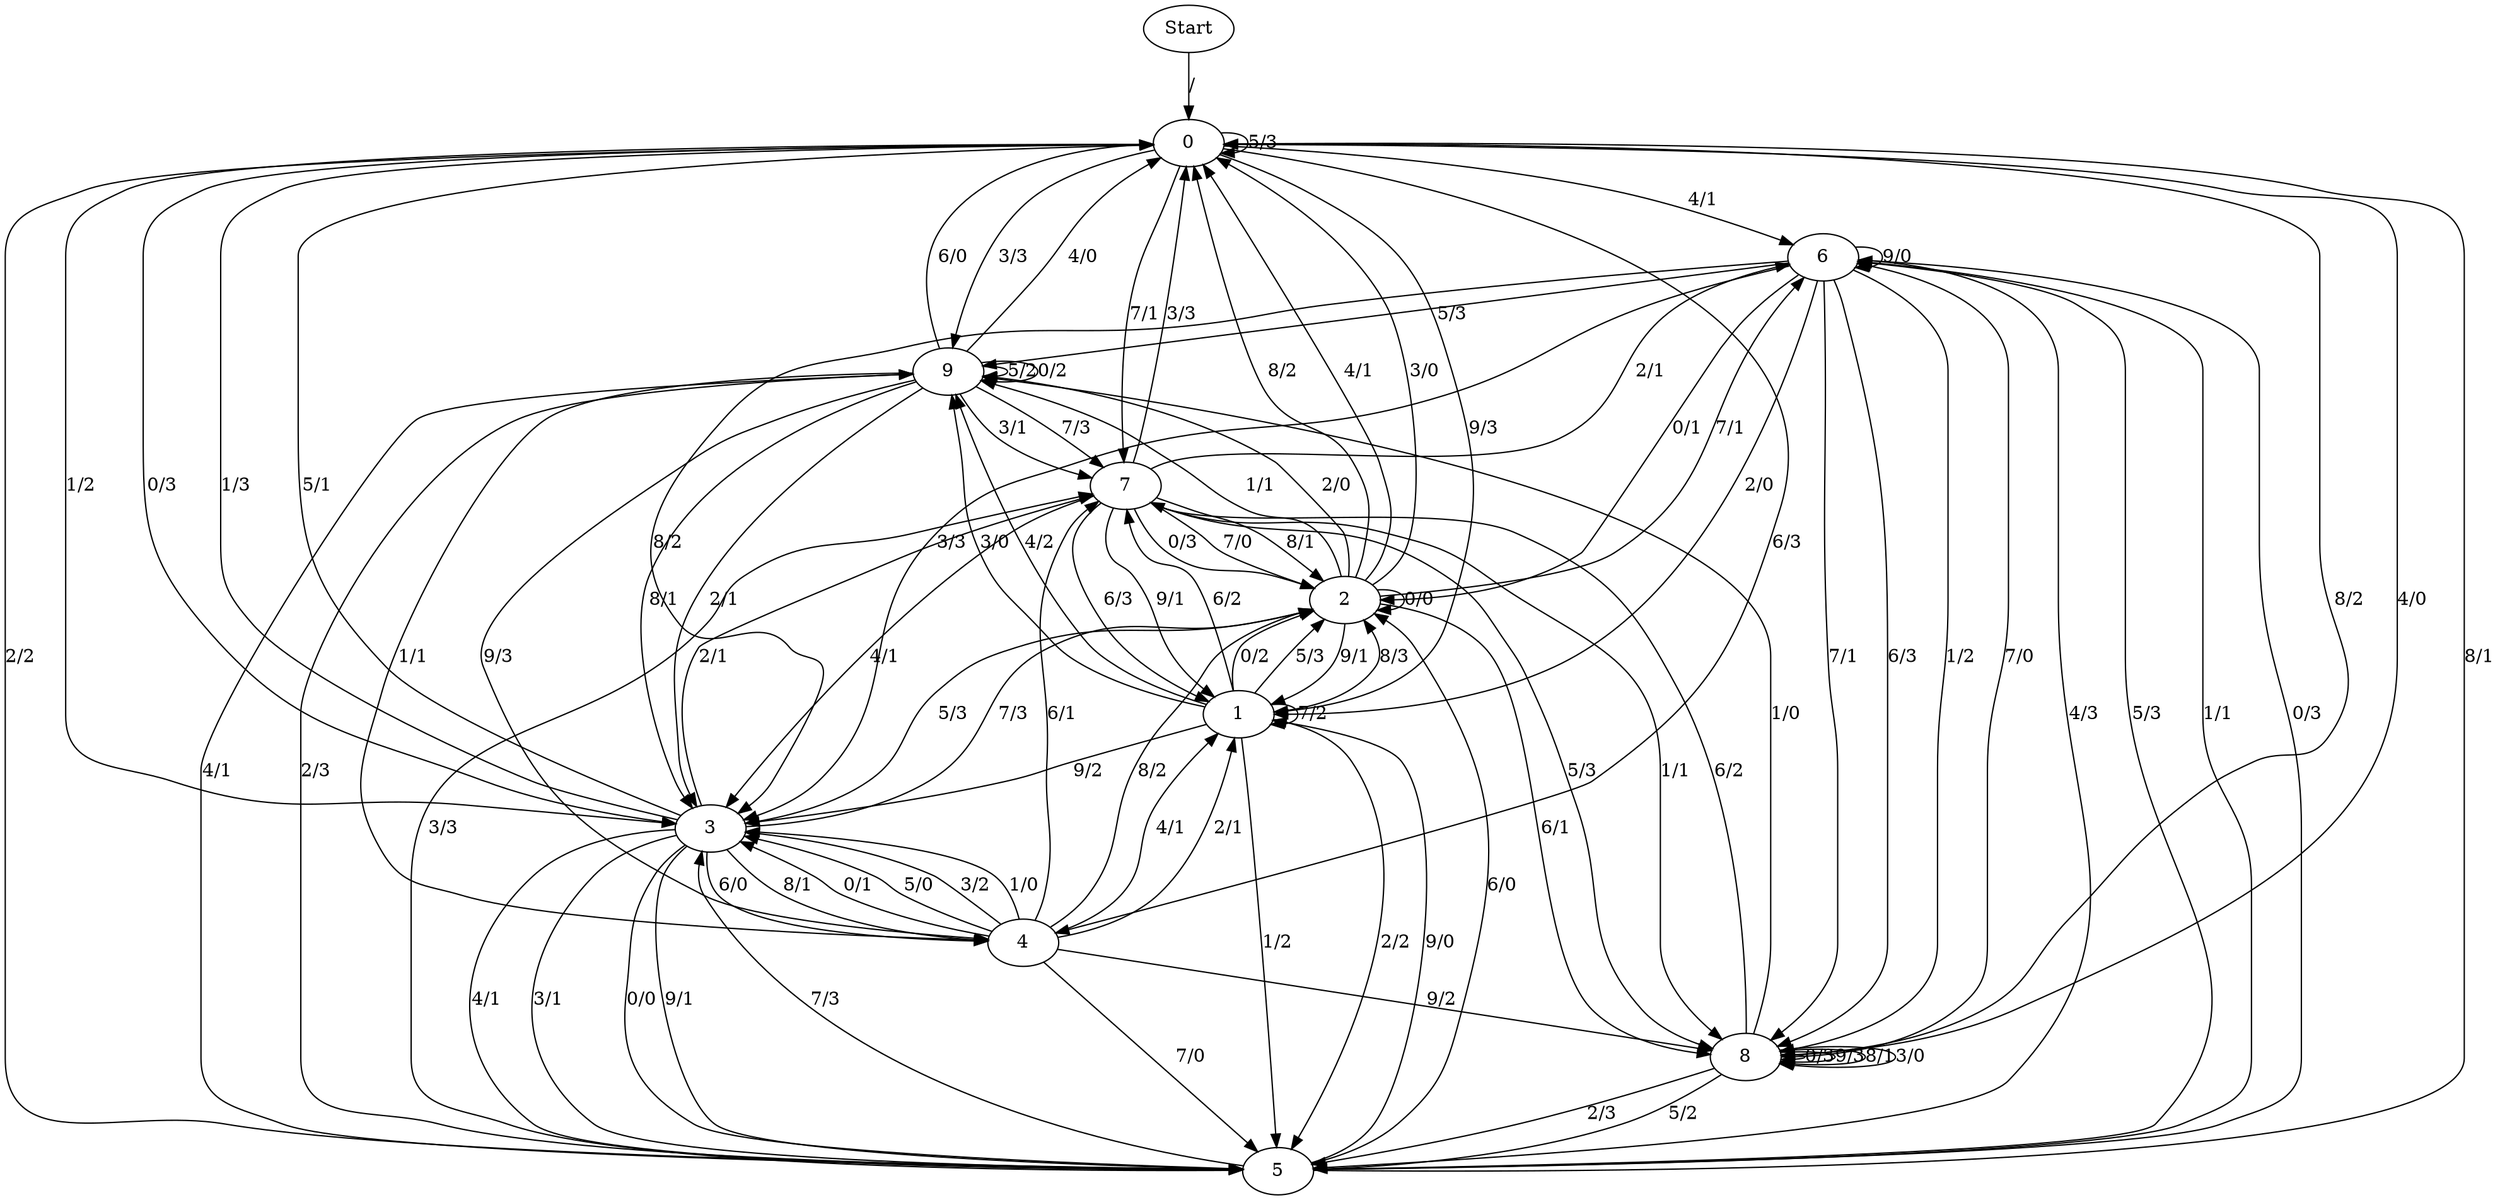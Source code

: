 digraph {
	Start -> 0 [label="/"]
	0 -> 6 [label="4/1"]
	0 -> 9 [label="3/3"]
	0 -> 4 [label="6/3"]
	0 -> 5 [label="2/2"]
	0 -> 3 [label="1/2"]
	0 -> 7 [label="7/1"]
	0 -> 8 [label="8/2"]
	0 -> 1 [label="9/3"]
	0 -> 3 [label="0/3"]
	0 -> 0 [label="5/3"]
	8 -> 8 [label="0/3"]
	8 -> 8 [label="9/3"]
	8 -> 0 [label="4/0"]
	8 -> 8 [label="8/1"]
	8 -> 8 [label="3/0"]
	8 -> 7 [label="6/2"]
	8 -> 6 [label="7/0"]
	8 -> 9 [label="1/0"]
	8 -> 5 [label="2/3"]
	8 -> 5 [label="5/2"]
	3 -> 2 [label="7/3"]
	3 -> 0 [label="1/3"]
	3 -> 5 [label="4/1"]
	3 -> 5 [label="3/1"]
	3 -> 4 [label="8/1"]
	3 -> 5 [label="9/1"]
	3 -> 5 [label="0/0"]
	3 -> 7 [label="2/1"]
	3 -> 0 [label="5/1"]
	3 -> 4 [label="6/0"]
	7 -> 2 [label="8/1"]
	7 -> 2 [label="0/3"]
	7 -> 3 [label="4/1"]
	7 -> 1 [label="6/3"]
	7 -> 6 [label="2/1"]
	7 -> 0 [label="3/3"]
	7 -> 8 [label="5/3"]
	7 -> 2 [label="7/0"]
	7 -> 1 [label="9/1"]
	7 -> 8 [label="1/1"]
	2 -> 9 [label="1/1"]
	2 -> 8 [label="6/1"]
	2 -> 6 [label="7/1"]
	2 -> 0 [label="8/2"]
	2 -> 1 [label="9/1"]
	2 -> 2 [label="0/0"]
	2 -> 9 [label="2/0"]
	2 -> 0 [label="4/1"]
	2 -> 0 [label="3/0"]
	2 -> 3 [label="5/3"]
	9 -> 0 [label="4/0"]
	9 -> 0 [label="6/0"]
	9 -> 3 [label="2/1"]
	9 -> 4 [label="1/1"]
	9 -> 9 [label="5/2"]
	9 -> 7 [label="7/3"]
	9 -> 9 [label="0/2"]
	9 -> 4 [label="9/3"]
	9 -> 7 [label="3/1"]
	9 -> 3 [label="8/1"]
	4 -> 1 [label="2/1"]
	4 -> 3 [label="0/1"]
	4 -> 7 [label="6/1"]
	4 -> 2 [label="8/2"]
	4 -> 3 [label="5/0"]
	4 -> 8 [label="9/2"]
	4 -> 3 [label="3/2"]
	4 -> 3 [label="1/0"]
	4 -> 5 [label="7/0"]
	4 -> 1 [label="4/1"]
	5 -> 9 [label="4/1"]
	5 -> 6 [label="5/3"]
	5 -> 0 [label="8/1"]
	5 -> 6 [label="1/1"]
	5 -> 1 [label="9/0"]
	5 -> 2 [label="6/0"]
	5 -> 7 [label="3/3"]
	5 -> 9 [label="2/3"]
	5 -> 3 [label="7/3"]
	5 -> 6 [label="0/3"]
	6 -> 2 [label="0/1"]
	6 -> 3 [label="3/3"]
	6 -> 1 [label="2/0"]
	6 -> 8 [label="7/1"]
	6 -> 9 [label="5/3"]
	6 -> 5 [label="4/3"]
	6 -> 8 [label="6/3"]
	6 -> 3 [label="8/2"]
	6 -> 6 [label="9/0"]
	6 -> 8 [label="1/2"]
	1 -> 2 [label="8/3"]
	1 -> 2 [label="0/2"]
	1 -> 9 [label="4/2"]
	1 -> 7 [label="6/2"]
	1 -> 2 [label="5/3"]
	1 -> 1 [label="7/2"]
	1 -> 9 [label="3/0"]
	1 -> 5 [label="2/2"]
	1 -> 3 [label="9/2"]
	1 -> 5 [label="1/2"]
}